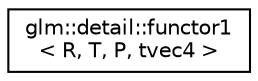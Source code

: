 digraph "Graphical Class Hierarchy"
{
  edge [fontname="Helvetica",fontsize="10",labelfontname="Helvetica",labelfontsize="10"];
  node [fontname="Helvetica",fontsize="10",shape=record];
  rankdir="LR";
  Node1 [label="glm::detail::functor1\l\< R, T, P, tvec4 \>",height=0.2,width=0.4,color="black", fillcolor="white", style="filled",URL="$structglm_1_1detail_1_1functor1_3_01R_00_01T_00_01P_00_01tvec4_01_4.html"];
}
